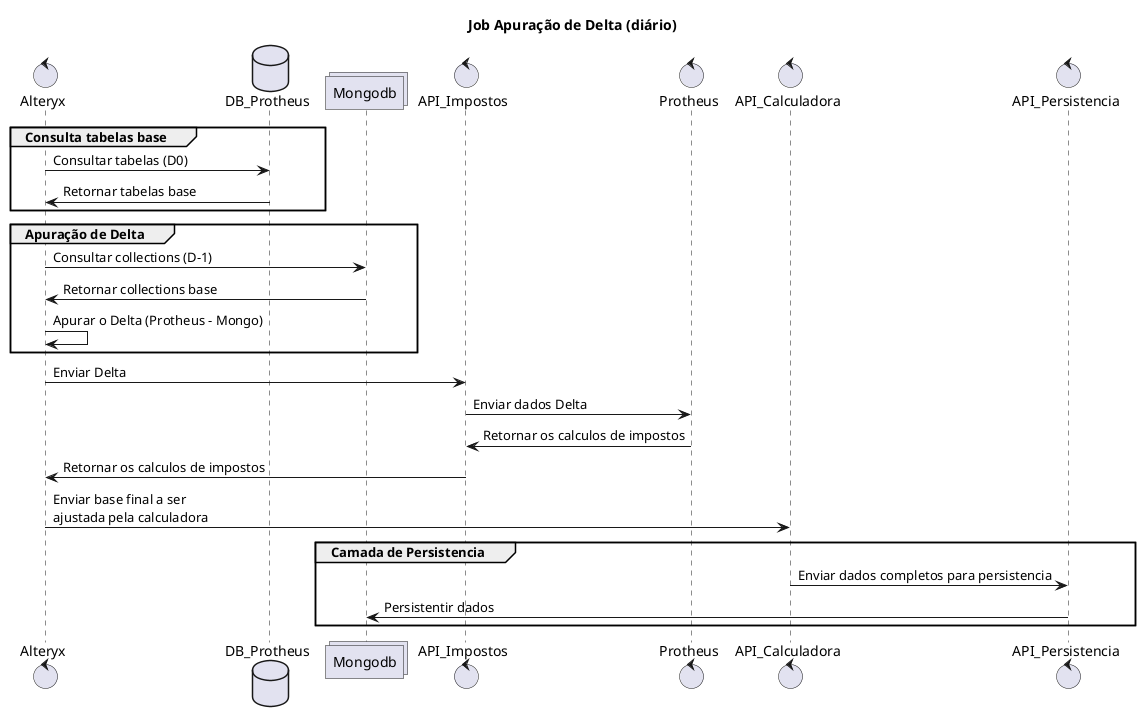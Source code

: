 @startuml elfa-job-diario
title Job Apuração de Delta (diário)

control     Alteryx as job
database    DB_Protheus as db
collections Mongodb as mongo
control     API_Impostos as api_imposto
control     Protheus as protheus
control     API_Calculadora as api_calculadora
control     API_Persistencia as api_persistencia

group Consulta tabelas base
job -> db: Consultar tabelas (D0)
db -> job: Retornar tabelas base 
end 

group Apuração de Delta
job -> mongo: Consultar collections (D-1)
mongo -> job: Retornar collections base
job -> job: Apurar o Delta (Protheus - Mongo)
end

job ->  api_imposto: Enviar Delta
api_imposto -> protheus: Enviar dados Delta
protheus -> api_imposto: Retornar os calculos de impostos
api_imposto -> job: Retornar os calculos de impostos
job -> api_calculadora: Enviar base final a ser \najustada pela calculadora

group Camada de Persistencia
api_calculadora -> api_persistencia: Enviar dados completos para persistencia
api_persistencia -> mongo: Persistentir dados
end
@enduml
